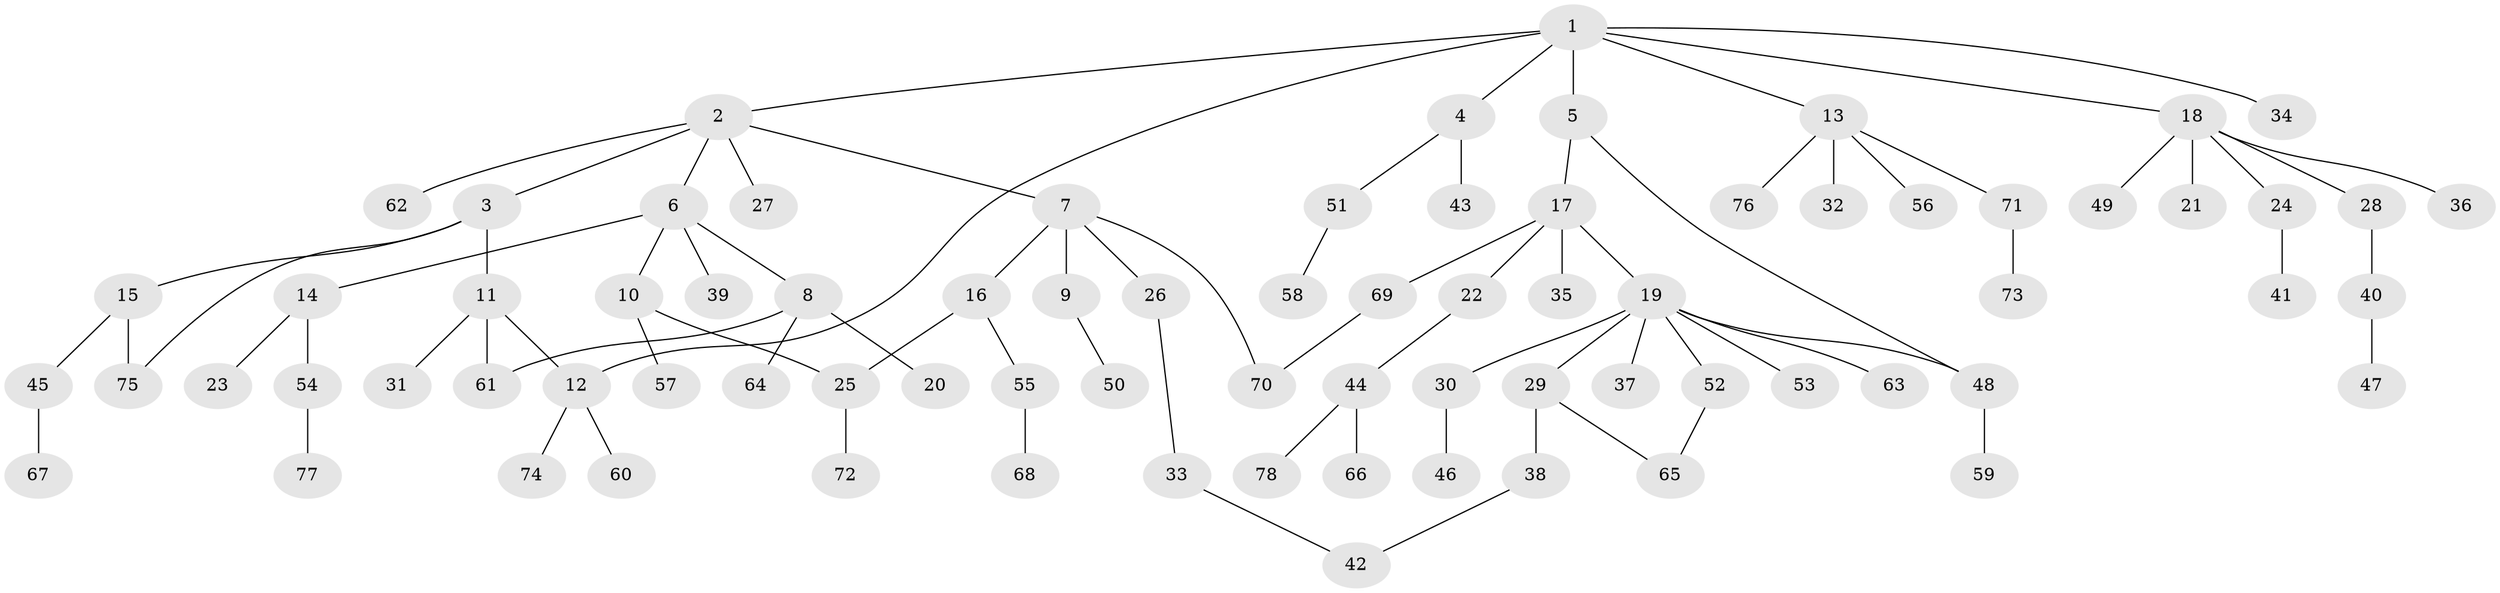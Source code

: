 // Generated by graph-tools (version 1.1) at 2025/13/03/09/25 04:13:18]
// undirected, 78 vertices, 85 edges
graph export_dot {
graph [start="1"]
  node [color=gray90,style=filled];
  1;
  2;
  3;
  4;
  5;
  6;
  7;
  8;
  9;
  10;
  11;
  12;
  13;
  14;
  15;
  16;
  17;
  18;
  19;
  20;
  21;
  22;
  23;
  24;
  25;
  26;
  27;
  28;
  29;
  30;
  31;
  32;
  33;
  34;
  35;
  36;
  37;
  38;
  39;
  40;
  41;
  42;
  43;
  44;
  45;
  46;
  47;
  48;
  49;
  50;
  51;
  52;
  53;
  54;
  55;
  56;
  57;
  58;
  59;
  60;
  61;
  62;
  63;
  64;
  65;
  66;
  67;
  68;
  69;
  70;
  71;
  72;
  73;
  74;
  75;
  76;
  77;
  78;
  1 -- 2;
  1 -- 4;
  1 -- 5;
  1 -- 12;
  1 -- 13;
  1 -- 18;
  1 -- 34;
  2 -- 3;
  2 -- 6;
  2 -- 7;
  2 -- 27;
  2 -- 62;
  3 -- 11;
  3 -- 15;
  3 -- 75;
  4 -- 43;
  4 -- 51;
  5 -- 17;
  5 -- 48;
  6 -- 8;
  6 -- 10;
  6 -- 14;
  6 -- 39;
  7 -- 9;
  7 -- 16;
  7 -- 26;
  7 -- 70;
  8 -- 20;
  8 -- 61;
  8 -- 64;
  9 -- 50;
  10 -- 57;
  10 -- 25;
  11 -- 31;
  11 -- 61;
  11 -- 12;
  12 -- 60;
  12 -- 74;
  13 -- 32;
  13 -- 56;
  13 -- 71;
  13 -- 76;
  14 -- 23;
  14 -- 54;
  15 -- 45;
  15 -- 75;
  16 -- 25;
  16 -- 55;
  17 -- 19;
  17 -- 22;
  17 -- 35;
  17 -- 69;
  18 -- 21;
  18 -- 24;
  18 -- 28;
  18 -- 36;
  18 -- 49;
  19 -- 29;
  19 -- 30;
  19 -- 37;
  19 -- 48;
  19 -- 52;
  19 -- 53;
  19 -- 63;
  22 -- 44;
  24 -- 41;
  25 -- 72;
  26 -- 33;
  28 -- 40;
  29 -- 38;
  29 -- 65;
  30 -- 46;
  33 -- 42;
  38 -- 42;
  40 -- 47;
  44 -- 66;
  44 -- 78;
  45 -- 67;
  48 -- 59;
  51 -- 58;
  52 -- 65;
  54 -- 77;
  55 -- 68;
  69 -- 70;
  71 -- 73;
}
